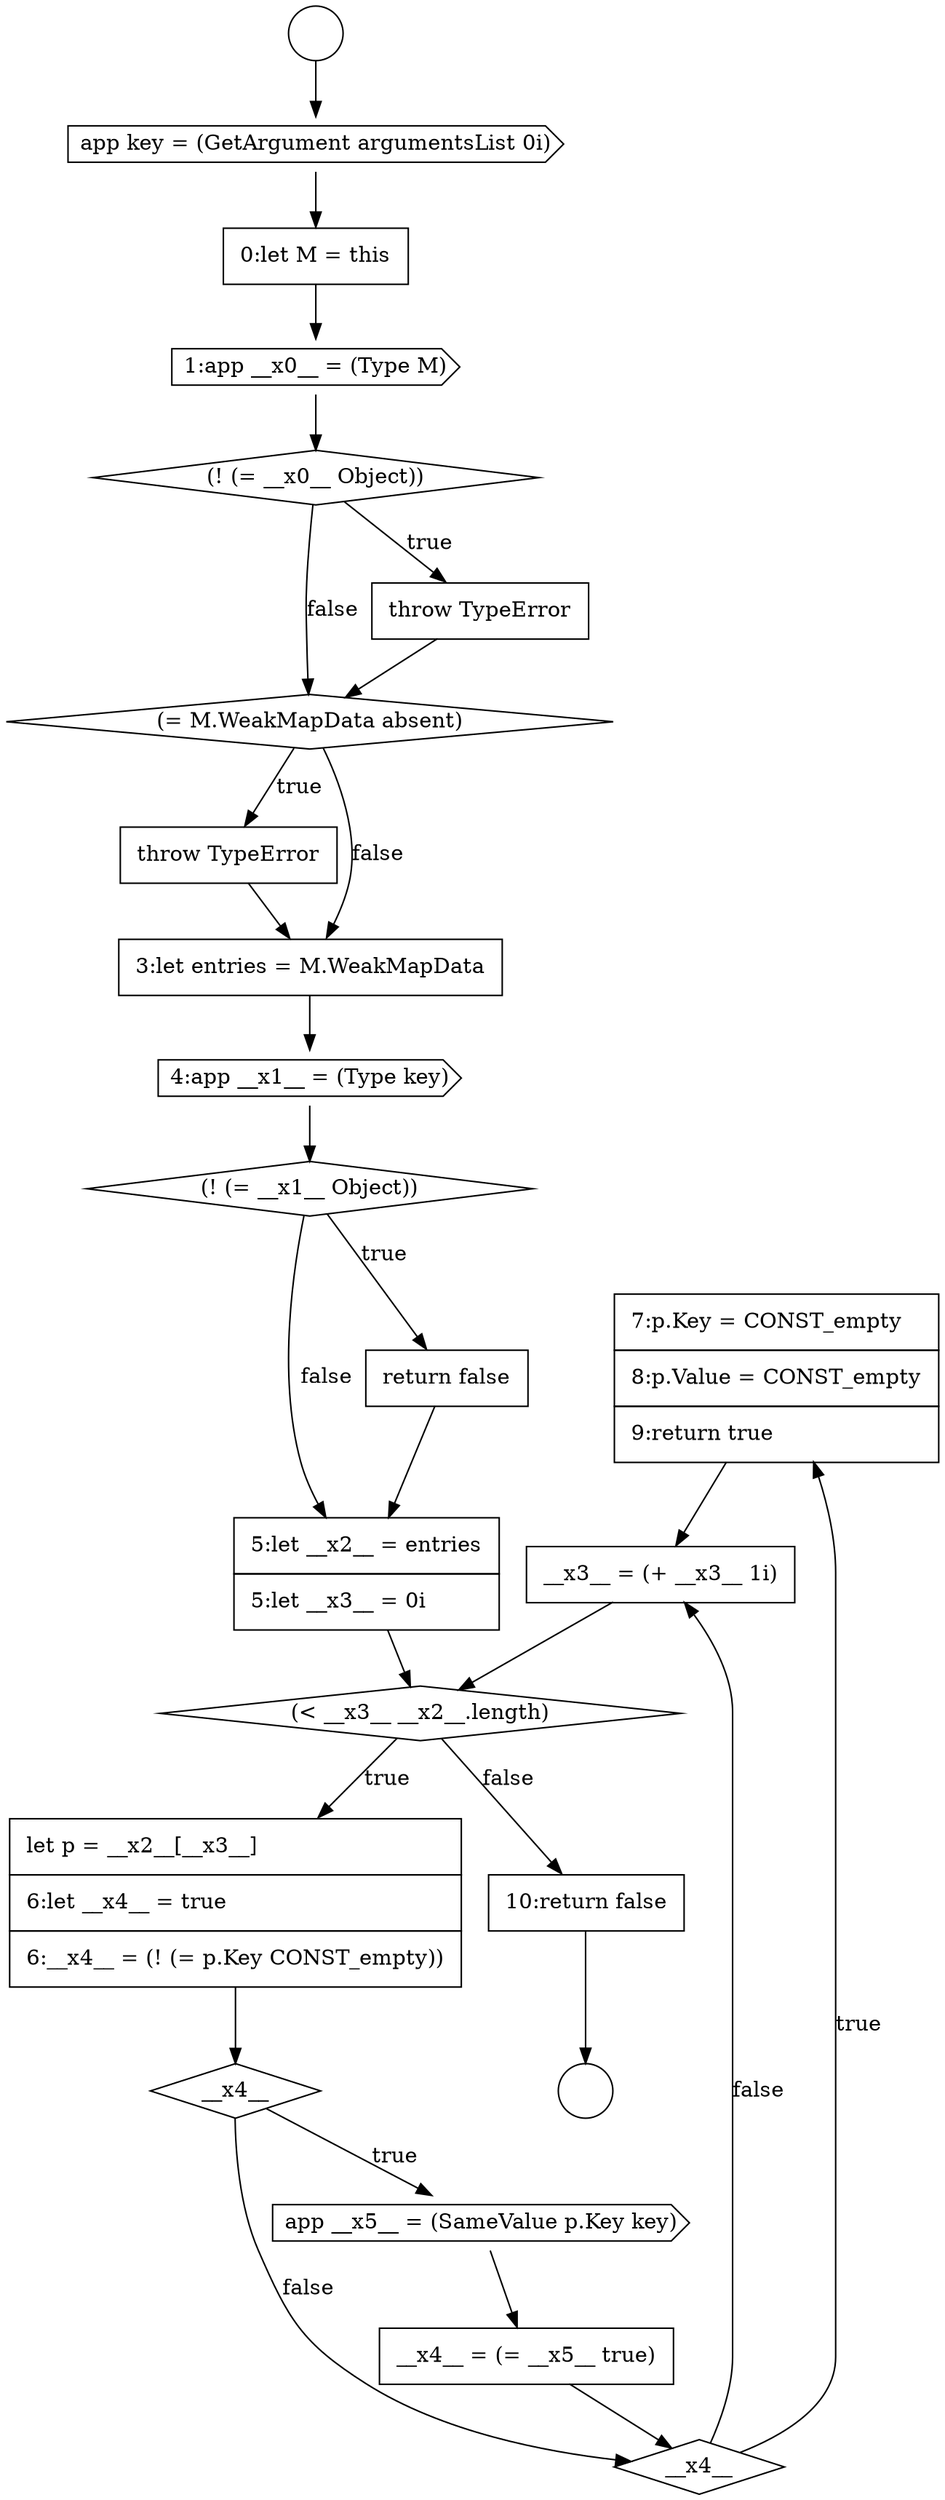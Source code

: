digraph {
  node16092 [shape=none, margin=0, label=<<font color="black">
    <table border="0" cellborder="1" cellspacing="0" cellpadding="10">
      <tr><td align="left">7:p.Key = CONST_empty</td></tr>
      <tr><td align="left">8:p.Value = CONST_empty</td></tr>
      <tr><td align="left">9:return true</td></tr>
    </table>
  </font>> color="black" fillcolor="white" style=filled]
  node16086 [shape=diamond, label=<<font color="black">(&lt; __x3__ __x2__.length)</font>> color="black" fillcolor="white" style=filled]
  node16072 [shape=circle label=" " color="black" fillcolor="white" style=filled]
  node16087 [shape=none, margin=0, label=<<font color="black">
    <table border="0" cellborder="1" cellspacing="0" cellpadding="10">
      <tr><td align="left">let p = __x2__[__x3__]</td></tr>
      <tr><td align="left">6:let __x4__ = true</td></tr>
      <tr><td align="left">6:__x4__ = (! (= p.Key CONST_empty))</td></tr>
    </table>
  </font>> color="black" fillcolor="white" style=filled]
  node16083 [shape=diamond, label=<<font color="black">(! (= __x1__ Object))</font>> color="black" fillcolor="white" style=filled]
  node16080 [shape=none, margin=0, label=<<font color="black">
    <table border="0" cellborder="1" cellspacing="0" cellpadding="10">
      <tr><td align="left">throw TypeError</td></tr>
    </table>
  </font>> color="black" fillcolor="white" style=filled]
  node16075 [shape=none, margin=0, label=<<font color="black">
    <table border="0" cellborder="1" cellspacing="0" cellpadding="10">
      <tr><td align="left">0:let M = this</td></tr>
    </table>
  </font>> color="black" fillcolor="white" style=filled]
  node16088 [shape=diamond, label=<<font color="black">__x4__</font>> color="black" fillcolor="white" style=filled]
  node16090 [shape=none, margin=0, label=<<font color="black">
    <table border="0" cellborder="1" cellspacing="0" cellpadding="10">
      <tr><td align="left">__x4__ = (= __x5__ true)</td></tr>
    </table>
  </font>> color="black" fillcolor="white" style=filled]
  node16084 [shape=none, margin=0, label=<<font color="black">
    <table border="0" cellborder="1" cellspacing="0" cellpadding="10">
      <tr><td align="left">return false</td></tr>
    </table>
  </font>> color="black" fillcolor="white" style=filled]
  node16079 [shape=diamond, label=<<font color="black">(= M.WeakMapData absent)</font>> color="black" fillcolor="white" style=filled]
  node16085 [shape=none, margin=0, label=<<font color="black">
    <table border="0" cellborder="1" cellspacing="0" cellpadding="10">
      <tr><td align="left">5:let __x2__ = entries</td></tr>
      <tr><td align="left">5:let __x3__ = 0i</td></tr>
    </table>
  </font>> color="black" fillcolor="white" style=filled]
  node16074 [shape=cds, label=<<font color="black">app key = (GetArgument argumentsList 0i)</font>> color="black" fillcolor="white" style=filled]
  node16093 [shape=none, margin=0, label=<<font color="black">
    <table border="0" cellborder="1" cellspacing="0" cellpadding="10">
      <tr><td align="left">__x3__ = (+ __x3__ 1i)</td></tr>
    </table>
  </font>> color="black" fillcolor="white" style=filled]
  node16081 [shape=none, margin=0, label=<<font color="black">
    <table border="0" cellborder="1" cellspacing="0" cellpadding="10">
      <tr><td align="left">3:let entries = M.WeakMapData</td></tr>
    </table>
  </font>> color="black" fillcolor="white" style=filled]
  node16077 [shape=diamond, label=<<font color="black">(! (= __x0__ Object))</font>> color="black" fillcolor="white" style=filled]
  node16082 [shape=cds, label=<<font color="black">4:app __x1__ = (Type key)</font>> color="black" fillcolor="white" style=filled]
  node16076 [shape=cds, label=<<font color="black">1:app __x0__ = (Type M)</font>> color="black" fillcolor="white" style=filled]
  node16091 [shape=diamond, label=<<font color="black">__x4__</font>> color="black" fillcolor="white" style=filled]
  node16094 [shape=none, margin=0, label=<<font color="black">
    <table border="0" cellborder="1" cellspacing="0" cellpadding="10">
      <tr><td align="left">10:return false</td></tr>
    </table>
  </font>> color="black" fillcolor="white" style=filled]
  node16089 [shape=cds, label=<<font color="black">app __x5__ = (SameValue p.Key key)</font>> color="black" fillcolor="white" style=filled]
  node16078 [shape=none, margin=0, label=<<font color="black">
    <table border="0" cellborder="1" cellspacing="0" cellpadding="10">
      <tr><td align="left">throw TypeError</td></tr>
    </table>
  </font>> color="black" fillcolor="white" style=filled]
  node16073 [shape=circle label=" " color="black" fillcolor="white" style=filled]
  node16093 -> node16086 [ color="black"]
  node16077 -> node16078 [label=<<font color="black">true</font>> color="black"]
  node16077 -> node16079 [label=<<font color="black">false</font>> color="black"]
  node16083 -> node16084 [label=<<font color="black">true</font>> color="black"]
  node16083 -> node16085 [label=<<font color="black">false</font>> color="black"]
  node16076 -> node16077 [ color="black"]
  node16084 -> node16085 [ color="black"]
  node16094 -> node16073 [ color="black"]
  node16081 -> node16082 [ color="black"]
  node16085 -> node16086 [ color="black"]
  node16075 -> node16076 [ color="black"]
  node16090 -> node16091 [ color="black"]
  node16087 -> node16088 [ color="black"]
  node16074 -> node16075 [ color="black"]
  node16092 -> node16093 [ color="black"]
  node16088 -> node16089 [label=<<font color="black">true</font>> color="black"]
  node16088 -> node16091 [label=<<font color="black">false</font>> color="black"]
  node16091 -> node16092 [label=<<font color="black">true</font>> color="black"]
  node16091 -> node16093 [label=<<font color="black">false</font>> color="black"]
  node16080 -> node16081 [ color="black"]
  node16089 -> node16090 [ color="black"]
  node16078 -> node16079 [ color="black"]
  node16072 -> node16074 [ color="black"]
  node16079 -> node16080 [label=<<font color="black">true</font>> color="black"]
  node16079 -> node16081 [label=<<font color="black">false</font>> color="black"]
  node16082 -> node16083 [ color="black"]
  node16086 -> node16087 [label=<<font color="black">true</font>> color="black"]
  node16086 -> node16094 [label=<<font color="black">false</font>> color="black"]
}
